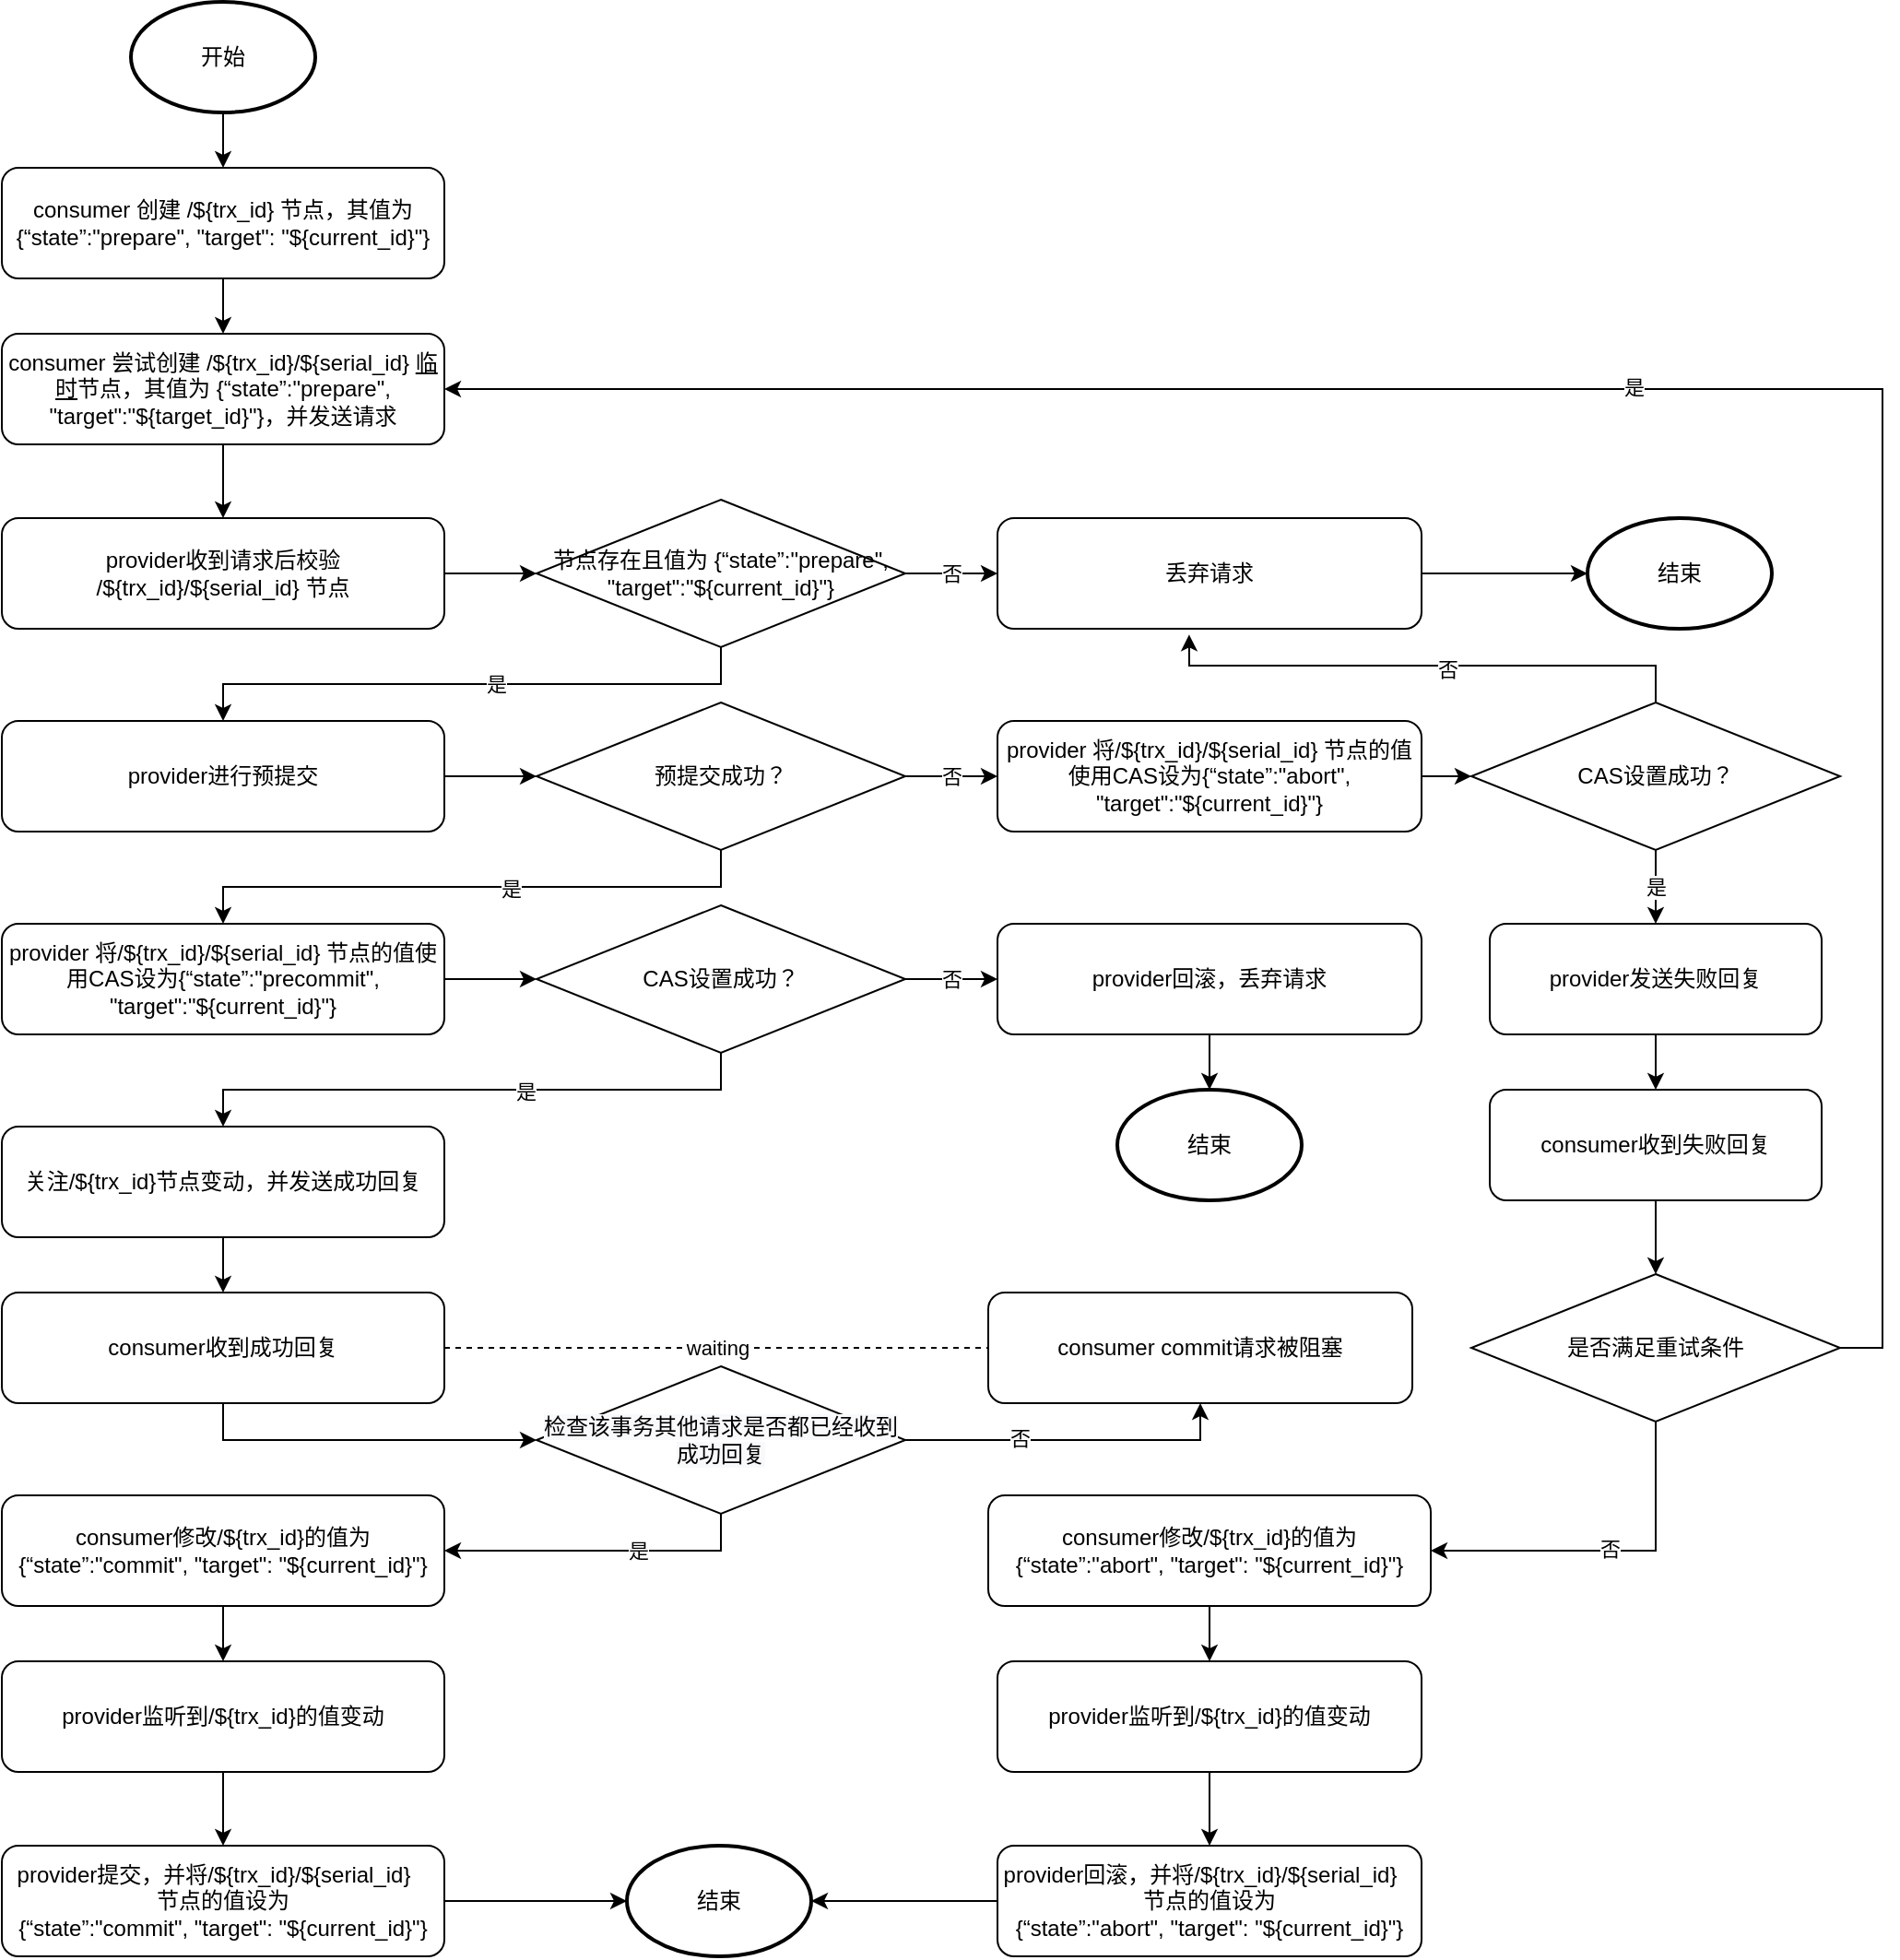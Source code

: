 <mxfile version="16.5.1" type="device"><diagram id="zlsxwfG0EA512XcypOqN" name="第 1 页"><mxGraphModel dx="1278" dy="641" grid="1" gridSize="10" guides="1" tooltips="1" connect="1" arrows="1" fold="1" page="1" pageScale="1" pageWidth="827" pageHeight="1169" math="0" shadow="0"><root><mxCell id="0"/><mxCell id="1" parent="0"/><mxCell id="WV3BCmIlM-DXIJZMGVYo-34" style="edgeStyle=orthogonalEdgeStyle;rounded=0;orthogonalLoop=1;jettySize=auto;html=1;exitX=0.5;exitY=1;exitDx=0;exitDy=0;exitPerimeter=0;" parent="1" source="WV3BCmIlM-DXIJZMGVYo-1" target="WV3BCmIlM-DXIJZMGVYo-2" edge="1"><mxGeometry relative="1" as="geometry"/></mxCell><mxCell id="WV3BCmIlM-DXIJZMGVYo-1" value="开始" style="strokeWidth=2;html=1;shape=mxgraph.flowchart.start_1;whiteSpace=wrap;" parent="1" vertex="1"><mxGeometry x="100" y="40" width="100" height="60" as="geometry"/></mxCell><mxCell id="WV3BCmIlM-DXIJZMGVYo-32" style="edgeStyle=orthogonalEdgeStyle;rounded=0;orthogonalLoop=1;jettySize=auto;html=1;exitX=0.5;exitY=1;exitDx=0;exitDy=0;entryX=0.5;entryY=0;entryDx=0;entryDy=0;" parent="1" source="WV3BCmIlM-DXIJZMGVYo-2" target="WV3BCmIlM-DXIJZMGVYo-4" edge="1"><mxGeometry relative="1" as="geometry"/></mxCell><mxCell id="WV3BCmIlM-DXIJZMGVYo-2" value="consumer 创建 /${trx_id} 节点，其值为 {“state”:&quot;prepare&quot;, &quot;target&quot;: &quot;${current_id}&quot;}" style="rounded=1;whiteSpace=wrap;html=1;" parent="1" vertex="1"><mxGeometry x="30" y="130" width="240" height="60" as="geometry"/></mxCell><mxCell id="WV3BCmIlM-DXIJZMGVYo-31" style="edgeStyle=orthogonalEdgeStyle;rounded=0;orthogonalLoop=1;jettySize=auto;html=1;exitX=0.5;exitY=1;exitDx=0;exitDy=0;entryX=0.5;entryY=0;entryDx=0;entryDy=0;" parent="1" source="WV3BCmIlM-DXIJZMGVYo-4" target="WV3BCmIlM-DXIJZMGVYo-5" edge="1"><mxGeometry relative="1" as="geometry"/></mxCell><mxCell id="WV3BCmIlM-DXIJZMGVYo-4" value="consumer 尝试创建 /${trx_id}/${serial_id} &lt;u&gt;临时&lt;/u&gt;节点，其值为 {“state”:&quot;prepare&quot;, &quot;target&quot;:&quot;${target_id}&quot;}，并发送请求" style="rounded=1;whiteSpace=wrap;html=1;" parent="1" vertex="1"><mxGeometry x="30" y="220" width="240" height="60" as="geometry"/></mxCell><mxCell id="WV3BCmIlM-DXIJZMGVYo-8" style="edgeStyle=orthogonalEdgeStyle;rounded=0;orthogonalLoop=1;jettySize=auto;html=1;exitX=1;exitY=0.5;exitDx=0;exitDy=0;entryX=0;entryY=0.5;entryDx=0;entryDy=0;" parent="1" source="WV3BCmIlM-DXIJZMGVYo-5" target="WV3BCmIlM-DXIJZMGVYo-7" edge="1"><mxGeometry relative="1" as="geometry"/></mxCell><mxCell id="WV3BCmIlM-DXIJZMGVYo-5" value="provider收到请求后校验 /${trx_id}/${serial_id} 节点" style="rounded=1;whiteSpace=wrap;html=1;" parent="1" vertex="1"><mxGeometry x="30" y="320" width="240" height="60" as="geometry"/></mxCell><mxCell id="WV3BCmIlM-DXIJZMGVYo-11" value="否" style="edgeStyle=orthogonalEdgeStyle;rounded=0;orthogonalLoop=1;jettySize=auto;html=1;exitX=1;exitY=0.5;exitDx=0;exitDy=0;entryX=0;entryY=0.5;entryDx=0;entryDy=0;" parent="1" source="WV3BCmIlM-DXIJZMGVYo-7" target="WV3BCmIlM-DXIJZMGVYo-10" edge="1"><mxGeometry relative="1" as="geometry"/></mxCell><mxCell id="WV3BCmIlM-DXIJZMGVYo-14" style="edgeStyle=orthogonalEdgeStyle;rounded=0;orthogonalLoop=1;jettySize=auto;html=1;exitX=0.5;exitY=1;exitDx=0;exitDy=0;entryX=0.5;entryY=0;entryDx=0;entryDy=0;" parent="1" source="WV3BCmIlM-DXIJZMGVYo-7" target="WV3BCmIlM-DXIJZMGVYo-12" edge="1"><mxGeometry relative="1" as="geometry"/></mxCell><mxCell id="WV3BCmIlM-DXIJZMGVYo-15" value="是" style="edgeLabel;html=1;align=center;verticalAlign=middle;resizable=0;points=[];" parent="WV3BCmIlM-DXIJZMGVYo-14" vertex="1" connectable="0"><mxGeometry x="-0.081" relative="1" as="geometry"><mxPoint as="offset"/></mxGeometry></mxCell><mxCell id="WV3BCmIlM-DXIJZMGVYo-7" value="&lt;span&gt;节点存在且值为 {“state”:&quot;prepare&quot;, &quot;target&quot;:&quot;${&lt;/span&gt;current_id&lt;span&gt;}&quot;}&lt;/span&gt;" style="rhombus;whiteSpace=wrap;html=1;" parent="1" vertex="1"><mxGeometry x="320" y="310" width="200" height="80" as="geometry"/></mxCell><mxCell id="7_XvOV4LEkszWFiRiMff-2" style="edgeStyle=orthogonalEdgeStyle;rounded=0;orthogonalLoop=1;jettySize=auto;html=1;exitX=1;exitY=0.5;exitDx=0;exitDy=0;entryX=0;entryY=0.5;entryDx=0;entryDy=0;entryPerimeter=0;" parent="1" source="WV3BCmIlM-DXIJZMGVYo-10" target="7_XvOV4LEkszWFiRiMff-1" edge="1"><mxGeometry relative="1" as="geometry"/></mxCell><mxCell id="WV3BCmIlM-DXIJZMGVYo-10" value="丢弃请求" style="rounded=1;whiteSpace=wrap;html=1;" parent="1" vertex="1"><mxGeometry x="570" y="320" width="230" height="60" as="geometry"/></mxCell><mxCell id="WV3BCmIlM-DXIJZMGVYo-18" style="edgeStyle=orthogonalEdgeStyle;rounded=0;orthogonalLoop=1;jettySize=auto;html=1;exitX=1;exitY=0.5;exitDx=0;exitDy=0;entryX=0;entryY=0.5;entryDx=0;entryDy=0;" parent="1" source="WV3BCmIlM-DXIJZMGVYo-12" target="WV3BCmIlM-DXIJZMGVYo-13" edge="1"><mxGeometry relative="1" as="geometry"/></mxCell><mxCell id="WV3BCmIlM-DXIJZMGVYo-12" value="provider进行预提交" style="rounded=1;whiteSpace=wrap;html=1;" parent="1" vertex="1"><mxGeometry x="30" y="430" width="240" height="60" as="geometry"/></mxCell><mxCell id="WV3BCmIlM-DXIJZMGVYo-21" value="否" style="edgeStyle=orthogonalEdgeStyle;rounded=0;orthogonalLoop=1;jettySize=auto;html=1;entryX=0;entryY=0.5;entryDx=0;entryDy=0;" parent="1" source="WV3BCmIlM-DXIJZMGVYo-13" target="WV3BCmIlM-DXIJZMGVYo-19" edge="1"><mxGeometry relative="1" as="geometry"/></mxCell><mxCell id="WV3BCmIlM-DXIJZMGVYo-23" style="edgeStyle=orthogonalEdgeStyle;rounded=0;orthogonalLoop=1;jettySize=auto;html=1;exitX=0.5;exitY=1;exitDx=0;exitDy=0;" parent="1" source="WV3BCmIlM-DXIJZMGVYo-13" target="WV3BCmIlM-DXIJZMGVYo-22" edge="1"><mxGeometry relative="1" as="geometry"/></mxCell><mxCell id="WV3BCmIlM-DXIJZMGVYo-24" value="是" style="edgeLabel;html=1;align=center;verticalAlign=middle;resizable=0;points=[];" parent="WV3BCmIlM-DXIJZMGVYo-23" vertex="1" connectable="0"><mxGeometry x="-0.133" y="1" relative="1" as="geometry"><mxPoint as="offset"/></mxGeometry></mxCell><mxCell id="WV3BCmIlM-DXIJZMGVYo-13" value="&lt;span&gt;预提交成功？&lt;/span&gt;" style="rhombus;whiteSpace=wrap;html=1;" parent="1" vertex="1"><mxGeometry x="320" y="420" width="200" height="80" as="geometry"/></mxCell><mxCell id="qXyp6iZ9dBgHRjqirtRk-3" style="edgeStyle=orthogonalEdgeStyle;rounded=0;orthogonalLoop=1;jettySize=auto;html=1;exitX=1;exitY=0.5;exitDx=0;exitDy=0;entryX=0;entryY=0.5;entryDx=0;entryDy=0;" edge="1" parent="1" source="WV3BCmIlM-DXIJZMGVYo-19" target="qXyp6iZ9dBgHRjqirtRk-1"><mxGeometry relative="1" as="geometry"/></mxCell><mxCell id="WV3BCmIlM-DXIJZMGVYo-19" value="provider 将/${trx_id}/${serial_id} 节点的值使用CAS设为{“state”:&quot;abort&quot;, &quot;target&quot;:&quot;${current_id}&quot;}" style="rounded=1;whiteSpace=wrap;html=1;" parent="1" vertex="1"><mxGeometry x="570" y="430" width="230" height="60" as="geometry"/></mxCell><mxCell id="WV3BCmIlM-DXIJZMGVYo-28" style="edgeStyle=orthogonalEdgeStyle;rounded=0;orthogonalLoop=1;jettySize=auto;html=1;exitX=1;exitY=0.5;exitDx=0;exitDy=0;entryX=0;entryY=0.5;entryDx=0;entryDy=0;" parent="1" source="WV3BCmIlM-DXIJZMGVYo-22" target="WV3BCmIlM-DXIJZMGVYo-26" edge="1"><mxGeometry relative="1" as="geometry"/></mxCell><mxCell id="WV3BCmIlM-DXIJZMGVYo-22" value="provider 将/${trx_id}/${serial_id} 节点的值使用CAS设为{“state”:&quot;precommit&quot;, &quot;target&quot;:&quot;${current_id}&quot;}" style="rounded=1;whiteSpace=wrap;html=1;" parent="1" vertex="1"><mxGeometry x="30" y="540" width="240" height="60" as="geometry"/></mxCell><mxCell id="WV3BCmIlM-DXIJZMGVYo-25" value="否" style="edgeStyle=orthogonalEdgeStyle;rounded=0;orthogonalLoop=1;jettySize=auto;html=1;exitX=1;exitY=0.5;exitDx=0;exitDy=0;entryX=0;entryY=0.5;entryDx=0;entryDy=0;" parent="1" source="WV3BCmIlM-DXIJZMGVYo-26" target="WV3BCmIlM-DXIJZMGVYo-27" edge="1"><mxGeometry relative="1" as="geometry"/></mxCell><mxCell id="HfQi0XapRLaLArxrOAQx-1" style="edgeStyle=orthogonalEdgeStyle;rounded=0;orthogonalLoop=1;jettySize=auto;html=1;exitX=0.5;exitY=1;exitDx=0;exitDy=0;entryX=0.5;entryY=0;entryDx=0;entryDy=0;" parent="1" source="WV3BCmIlM-DXIJZMGVYo-26" target="WV3BCmIlM-DXIJZMGVYo-29" edge="1"><mxGeometry relative="1" as="geometry"/></mxCell><mxCell id="HfQi0XapRLaLArxrOAQx-2" value="是" style="edgeLabel;html=1;align=center;verticalAlign=middle;resizable=0;points=[];" parent="HfQi0XapRLaLArxrOAQx-1" vertex="1" connectable="0"><mxGeometry x="-0.188" y="1" relative="1" as="geometry"><mxPoint as="offset"/></mxGeometry></mxCell><mxCell id="WV3BCmIlM-DXIJZMGVYo-26" value="CAS设置成功？" style="rhombus;whiteSpace=wrap;html=1;" parent="1" vertex="1"><mxGeometry x="320" y="530" width="200" height="80" as="geometry"/></mxCell><mxCell id="7_XvOV4LEkszWFiRiMff-9" style="edgeStyle=orthogonalEdgeStyle;rounded=0;orthogonalLoop=1;jettySize=auto;html=1;exitX=0.5;exitY=1;exitDx=0;exitDy=0;" parent="1" source="WV3BCmIlM-DXIJZMGVYo-27" target="7_XvOV4LEkszWFiRiMff-8" edge="1"><mxGeometry relative="1" as="geometry"/></mxCell><mxCell id="WV3BCmIlM-DXIJZMGVYo-27" value="provider回滚，丢弃请求" style="rounded=1;whiteSpace=wrap;html=1;" parent="1" vertex="1"><mxGeometry x="570" y="540" width="230" height="60" as="geometry"/></mxCell><mxCell id="WV3BCmIlM-DXIJZMGVYo-38" style="edgeStyle=orthogonalEdgeStyle;rounded=0;orthogonalLoop=1;jettySize=auto;html=1;exitX=0.5;exitY=1;exitDx=0;exitDy=0;entryX=0.5;entryY=0;entryDx=0;entryDy=0;" parent="1" source="WV3BCmIlM-DXIJZMGVYo-29" target="WV3BCmIlM-DXIJZMGVYo-35" edge="1"><mxGeometry relative="1" as="geometry"/></mxCell><mxCell id="WV3BCmIlM-DXIJZMGVYo-29" value="关注/${trx_id}节点变动，并发送成功回复" style="rounded=1;whiteSpace=wrap;html=1;" parent="1" vertex="1"><mxGeometry x="30" y="650" width="240" height="60" as="geometry"/></mxCell><mxCell id="qXyp6iZ9dBgHRjqirtRk-20" style="edgeStyle=orthogonalEdgeStyle;rounded=0;orthogonalLoop=1;jettySize=auto;html=1;exitX=0.5;exitY=1;exitDx=0;exitDy=0;entryX=0;entryY=0.5;entryDx=0;entryDy=0;" edge="1" parent="1" source="WV3BCmIlM-DXIJZMGVYo-35" target="WV3BCmIlM-DXIJZMGVYo-36"><mxGeometry relative="1" as="geometry"/></mxCell><mxCell id="WV3BCmIlM-DXIJZMGVYo-35" value="consumer收到成功回复" style="rounded=1;whiteSpace=wrap;html=1;" parent="1" vertex="1"><mxGeometry x="30" y="740" width="240" height="60" as="geometry"/></mxCell><mxCell id="WV3BCmIlM-DXIJZMGVYo-43" style="edgeStyle=orthogonalEdgeStyle;rounded=0;orthogonalLoop=1;jettySize=auto;html=1;exitX=0.5;exitY=1;exitDx=0;exitDy=0;entryX=1;entryY=0.5;entryDx=0;entryDy=0;" parent="1" source="WV3BCmIlM-DXIJZMGVYo-36" target="WV3BCmIlM-DXIJZMGVYo-42" edge="1"><mxGeometry relative="1" as="geometry"/></mxCell><mxCell id="WV3BCmIlM-DXIJZMGVYo-44" value="是" style="edgeLabel;html=1;align=center;verticalAlign=middle;resizable=0;points=[];" parent="WV3BCmIlM-DXIJZMGVYo-43" vertex="1" connectable="0"><mxGeometry x="-0.231" relative="1" as="geometry"><mxPoint as="offset"/></mxGeometry></mxCell><mxCell id="qXyp6iZ9dBgHRjqirtRk-21" style="edgeStyle=orthogonalEdgeStyle;rounded=0;orthogonalLoop=1;jettySize=auto;html=1;exitX=1;exitY=0.5;exitDx=0;exitDy=0;entryX=0.5;entryY=1;entryDx=0;entryDy=0;" edge="1" parent="1" source="WV3BCmIlM-DXIJZMGVYo-36" target="WV3BCmIlM-DXIJZMGVYo-40"><mxGeometry relative="1" as="geometry"/></mxCell><mxCell id="qXyp6iZ9dBgHRjqirtRk-22" value="否" style="edgeLabel;html=1;align=center;verticalAlign=middle;resizable=0;points=[];" vertex="1" connectable="0" parent="qXyp6iZ9dBgHRjqirtRk-21"><mxGeometry x="-0.309" y="1" relative="1" as="geometry"><mxPoint as="offset"/></mxGeometry></mxCell><mxCell id="WV3BCmIlM-DXIJZMGVYo-36" value="&lt;span style=&quot;color: rgb(0 , 0 , 0) ; font-family: &amp;#34;helvetica&amp;#34; ; font-size: 12px ; font-style: normal ; font-weight: 400 ; letter-spacing: normal ; text-align: center ; text-indent: 0px ; text-transform: none ; word-spacing: 0px ; background-color: rgb(248 , 249 , 250) ; display: inline ; float: none&quot;&gt;检查该事务其他请求是否都已经收到成功回复&lt;/span&gt;" style="rhombus;whiteSpace=wrap;html=1;" parent="1" vertex="1"><mxGeometry x="320" y="780" width="200" height="80" as="geometry"/></mxCell><mxCell id="WV3BCmIlM-DXIJZMGVYo-40" value="consumer commit请求被阻塞" style="rounded=1;whiteSpace=wrap;html=1;" parent="1" vertex="1"><mxGeometry x="565" y="740" width="230" height="60" as="geometry"/></mxCell><mxCell id="WV3BCmIlM-DXIJZMGVYo-49" style="edgeStyle=orthogonalEdgeStyle;rounded=0;orthogonalLoop=1;jettySize=auto;html=1;exitX=0.5;exitY=1;exitDx=0;exitDy=0;" parent="1" source="WV3BCmIlM-DXIJZMGVYo-42" target="WV3BCmIlM-DXIJZMGVYo-46" edge="1"><mxGeometry relative="1" as="geometry"/></mxCell><mxCell id="WV3BCmIlM-DXIJZMGVYo-42" value="consumer修改/${trx_id}的值为{“state”:&quot;commit&quot;, &quot;target&quot;: &quot;${current_id}&quot;}" style="rounded=1;whiteSpace=wrap;html=1;" parent="1" vertex="1"><mxGeometry x="30" y="850" width="240" height="60" as="geometry"/></mxCell><mxCell id="qXyp6iZ9dBgHRjqirtRk-25" style="edgeStyle=orthogonalEdgeStyle;rounded=0;orthogonalLoop=1;jettySize=auto;html=1;exitX=0.5;exitY=1;exitDx=0;exitDy=0;entryX=0.5;entryY=0;entryDx=0;entryDy=0;" edge="1" parent="1" source="WV3BCmIlM-DXIJZMGVYo-46" target="WV3BCmIlM-DXIJZMGVYo-50"><mxGeometry relative="1" as="geometry"/></mxCell><mxCell id="WV3BCmIlM-DXIJZMGVYo-46" value="provider监听到/${trx_id}的值变动" style="rounded=1;whiteSpace=wrap;html=1;" parent="1" vertex="1"><mxGeometry x="30" y="940" width="240" height="60" as="geometry"/></mxCell><mxCell id="7_XvOV4LEkszWFiRiMff-7" style="edgeStyle=orthogonalEdgeStyle;rounded=0;orthogonalLoop=1;jettySize=auto;html=1;exitX=1;exitY=0.5;exitDx=0;exitDy=0;entryX=0;entryY=0.5;entryDx=0;entryDy=0;entryPerimeter=0;" parent="1" source="WV3BCmIlM-DXIJZMGVYo-50" target="7_XvOV4LEkszWFiRiMff-3" edge="1"><mxGeometry relative="1" as="geometry"/></mxCell><mxCell id="WV3BCmIlM-DXIJZMGVYo-50" value="provider提交，并将/${trx_id}/${serial_id}&amp;nbsp; &amp;nbsp; 节点的值设为&lt;br&gt;{“state”:&quot;commit&quot;, &quot;target&quot;: &quot;${current_id}&quot;}" style="rounded=1;whiteSpace=wrap;html=1;" parent="1" vertex="1"><mxGeometry x="30" y="1040" width="240" height="60" as="geometry"/></mxCell><mxCell id="qXyp6iZ9dBgHRjqirtRk-26" style="edgeStyle=orthogonalEdgeStyle;rounded=0;orthogonalLoop=1;jettySize=auto;html=1;exitX=0.5;exitY=1;exitDx=0;exitDy=0;entryX=0.5;entryY=0;entryDx=0;entryDy=0;" edge="1" parent="1" source="WV3BCmIlM-DXIJZMGVYo-53" target="WV3BCmIlM-DXIJZMGVYo-55"><mxGeometry relative="1" as="geometry"/></mxCell><mxCell id="WV3BCmIlM-DXIJZMGVYo-53" value="provider监听到/${trx_id}的值变动" style="rounded=1;whiteSpace=wrap;html=1;" parent="1" vertex="1"><mxGeometry x="570" y="940" width="230" height="60" as="geometry"/></mxCell><mxCell id="7_XvOV4LEkszWFiRiMff-6" style="edgeStyle=orthogonalEdgeStyle;rounded=0;orthogonalLoop=1;jettySize=auto;html=1;exitX=0;exitY=0.5;exitDx=0;exitDy=0;entryX=1;entryY=0.5;entryDx=0;entryDy=0;entryPerimeter=0;" parent="1" source="WV3BCmIlM-DXIJZMGVYo-55" target="7_XvOV4LEkszWFiRiMff-3" edge="1"><mxGeometry relative="1" as="geometry"/></mxCell><mxCell id="WV3BCmIlM-DXIJZMGVYo-55" value="provider回滚，并将/${trx_id}/${serial_id}&amp;nbsp; &amp;nbsp; 节点的值设为&lt;br&gt;{“state”:&quot;abort&quot;, &quot;target&quot;: &quot;${current_id}&quot;}" style="rounded=1;whiteSpace=wrap;html=1;" parent="1" vertex="1"><mxGeometry x="570" y="1040" width="230" height="60" as="geometry"/></mxCell><mxCell id="qXyp6iZ9dBgHRjqirtRk-9" style="edgeStyle=orthogonalEdgeStyle;rounded=0;orthogonalLoop=1;jettySize=auto;html=1;exitX=0.5;exitY=1;exitDx=0;exitDy=0;entryX=0.5;entryY=0;entryDx=0;entryDy=0;" edge="1" parent="1" source="WV3BCmIlM-DXIJZMGVYo-58" target="qXyp6iZ9dBgHRjqirtRk-8"><mxGeometry relative="1" as="geometry"/></mxCell><mxCell id="WV3BCmIlM-DXIJZMGVYo-58" value="provider发送失败回复" style="rounded=1;whiteSpace=wrap;html=1;" parent="1" vertex="1"><mxGeometry x="837" y="540" width="180" height="60" as="geometry"/></mxCell><mxCell id="WV3BCmIlM-DXIJZMGVYo-63" style="edgeStyle=orthogonalEdgeStyle;rounded=0;orthogonalLoop=1;jettySize=auto;html=1;exitX=1;exitY=0.5;exitDx=0;exitDy=0;entryX=1;entryY=0.5;entryDx=0;entryDy=0;" parent="1" source="WV3BCmIlM-DXIJZMGVYo-61" target="WV3BCmIlM-DXIJZMGVYo-4" edge="1"><mxGeometry relative="1" as="geometry"><Array as="points"><mxPoint x="1050" y="770"/><mxPoint x="1050" y="250"/></Array></mxGeometry></mxCell><mxCell id="WV3BCmIlM-DXIJZMGVYo-64" value="是" style="edgeLabel;html=1;align=center;verticalAlign=middle;resizable=0;points=[];" parent="WV3BCmIlM-DXIJZMGVYo-63" vertex="1" connectable="0"><mxGeometry x="0.025" y="-1" relative="1" as="geometry"><mxPoint as="offset"/></mxGeometry></mxCell><mxCell id="WV3BCmIlM-DXIJZMGVYo-70" style="edgeStyle=orthogonalEdgeStyle;rounded=0;orthogonalLoop=1;jettySize=auto;html=1;exitX=0.5;exitY=1;exitDx=0;exitDy=0;entryX=1;entryY=0.5;entryDx=0;entryDy=0;" parent="1" source="WV3BCmIlM-DXIJZMGVYo-61" target="WV3BCmIlM-DXIJZMGVYo-62" edge="1"><mxGeometry relative="1" as="geometry"/></mxCell><mxCell id="WV3BCmIlM-DXIJZMGVYo-71" value="否" style="edgeLabel;html=1;align=center;verticalAlign=middle;resizable=0;points=[];" parent="WV3BCmIlM-DXIJZMGVYo-70" vertex="1" connectable="0"><mxGeometry x="-0.006" y="-1" relative="1" as="geometry"><mxPoint as="offset"/></mxGeometry></mxCell><mxCell id="WV3BCmIlM-DXIJZMGVYo-61" value="&lt;span&gt;是否满足重试条件&lt;/span&gt;" style="rhombus;whiteSpace=wrap;html=1;" parent="1" vertex="1"><mxGeometry x="827" y="730" width="200" height="80" as="geometry"/></mxCell><mxCell id="qXyp6iZ9dBgHRjqirtRk-11" style="edgeStyle=orthogonalEdgeStyle;rounded=0;orthogonalLoop=1;jettySize=auto;html=1;exitX=0.5;exitY=1;exitDx=0;exitDy=0;entryX=0.5;entryY=0;entryDx=0;entryDy=0;" edge="1" parent="1" source="WV3BCmIlM-DXIJZMGVYo-62" target="WV3BCmIlM-DXIJZMGVYo-53"><mxGeometry relative="1" as="geometry"/></mxCell><mxCell id="WV3BCmIlM-DXIJZMGVYo-62" value="consumer修改/${trx_id}的值为{“state”:&quot;abort&quot;, &quot;target&quot;: &quot;${current_id}&quot;}" style="rounded=1;whiteSpace=wrap;html=1;" parent="1" vertex="1"><mxGeometry x="565" y="850" width="240" height="60" as="geometry"/></mxCell><mxCell id="7_XvOV4LEkszWFiRiMff-1" value="结束" style="strokeWidth=2;html=1;shape=mxgraph.flowchart.start_1;whiteSpace=wrap;" parent="1" vertex="1"><mxGeometry x="890" y="320" width="100" height="60" as="geometry"/></mxCell><mxCell id="7_XvOV4LEkszWFiRiMff-3" value="结束" style="strokeWidth=2;html=1;shape=mxgraph.flowchart.start_1;whiteSpace=wrap;" parent="1" vertex="1"><mxGeometry x="369" y="1040" width="100" height="60" as="geometry"/></mxCell><mxCell id="7_XvOV4LEkszWFiRiMff-8" value="结束" style="strokeWidth=2;html=1;shape=mxgraph.flowchart.start_1;whiteSpace=wrap;" parent="1" vertex="1"><mxGeometry x="635" y="630" width="100" height="60" as="geometry"/></mxCell><mxCell id="qXyp6iZ9dBgHRjqirtRk-4" style="edgeStyle=orthogonalEdgeStyle;rounded=0;orthogonalLoop=1;jettySize=auto;html=1;exitX=0.5;exitY=0;exitDx=0;exitDy=0;entryX=0.452;entryY=1.053;entryDx=0;entryDy=0;entryPerimeter=0;" edge="1" parent="1" source="qXyp6iZ9dBgHRjqirtRk-1" target="WV3BCmIlM-DXIJZMGVYo-10"><mxGeometry relative="1" as="geometry"/></mxCell><mxCell id="qXyp6iZ9dBgHRjqirtRk-5" value="否" style="edgeLabel;html=1;align=center;verticalAlign=middle;resizable=0;points=[];" vertex="1" connectable="0" parent="qXyp6iZ9dBgHRjqirtRk-4"><mxGeometry x="-0.082" y="2" relative="1" as="geometry"><mxPoint as="offset"/></mxGeometry></mxCell><mxCell id="qXyp6iZ9dBgHRjqirtRk-7" value="是" style="edgeStyle=orthogonalEdgeStyle;rounded=0;orthogonalLoop=1;jettySize=auto;html=1;exitX=0.5;exitY=1;exitDx=0;exitDy=0;entryX=0.5;entryY=0;entryDx=0;entryDy=0;" edge="1" parent="1" source="qXyp6iZ9dBgHRjqirtRk-1" target="WV3BCmIlM-DXIJZMGVYo-58"><mxGeometry relative="1" as="geometry"><Array as="points"><mxPoint x="927" y="520"/><mxPoint x="927" y="520"/></Array></mxGeometry></mxCell><mxCell id="qXyp6iZ9dBgHRjqirtRk-1" value="&lt;span&gt;CAS设置成功？&lt;/span&gt;" style="rhombus;whiteSpace=wrap;html=1;" vertex="1" parent="1"><mxGeometry x="827" y="420" width="200" height="80" as="geometry"/></mxCell><mxCell id="qXyp6iZ9dBgHRjqirtRk-10" style="edgeStyle=orthogonalEdgeStyle;rounded=0;orthogonalLoop=1;jettySize=auto;html=1;exitX=0.5;exitY=1;exitDx=0;exitDy=0;entryX=0.5;entryY=0;entryDx=0;entryDy=0;" edge="1" parent="1" source="qXyp6iZ9dBgHRjqirtRk-8" target="WV3BCmIlM-DXIJZMGVYo-61"><mxGeometry relative="1" as="geometry"/></mxCell><mxCell id="qXyp6iZ9dBgHRjqirtRk-8" value="consumer收到失败回复" style="rounded=1;whiteSpace=wrap;html=1;" vertex="1" parent="1"><mxGeometry x="837" y="630" width="180" height="60" as="geometry"/></mxCell><mxCell id="qXyp6iZ9dBgHRjqirtRk-24" value="waiting" style="endArrow=none;dashed=1;html=1;rounded=0;exitX=1;exitY=0.5;exitDx=0;exitDy=0;entryX=0;entryY=0.5;entryDx=0;entryDy=0;" edge="1" parent="1" source="WV3BCmIlM-DXIJZMGVYo-35" target="WV3BCmIlM-DXIJZMGVYo-40"><mxGeometry width="50" height="50" relative="1" as="geometry"><mxPoint x="480" y="800" as="sourcePoint"/><mxPoint x="530" y="750" as="targetPoint"/></mxGeometry></mxCell></root></mxGraphModel></diagram></mxfile>
